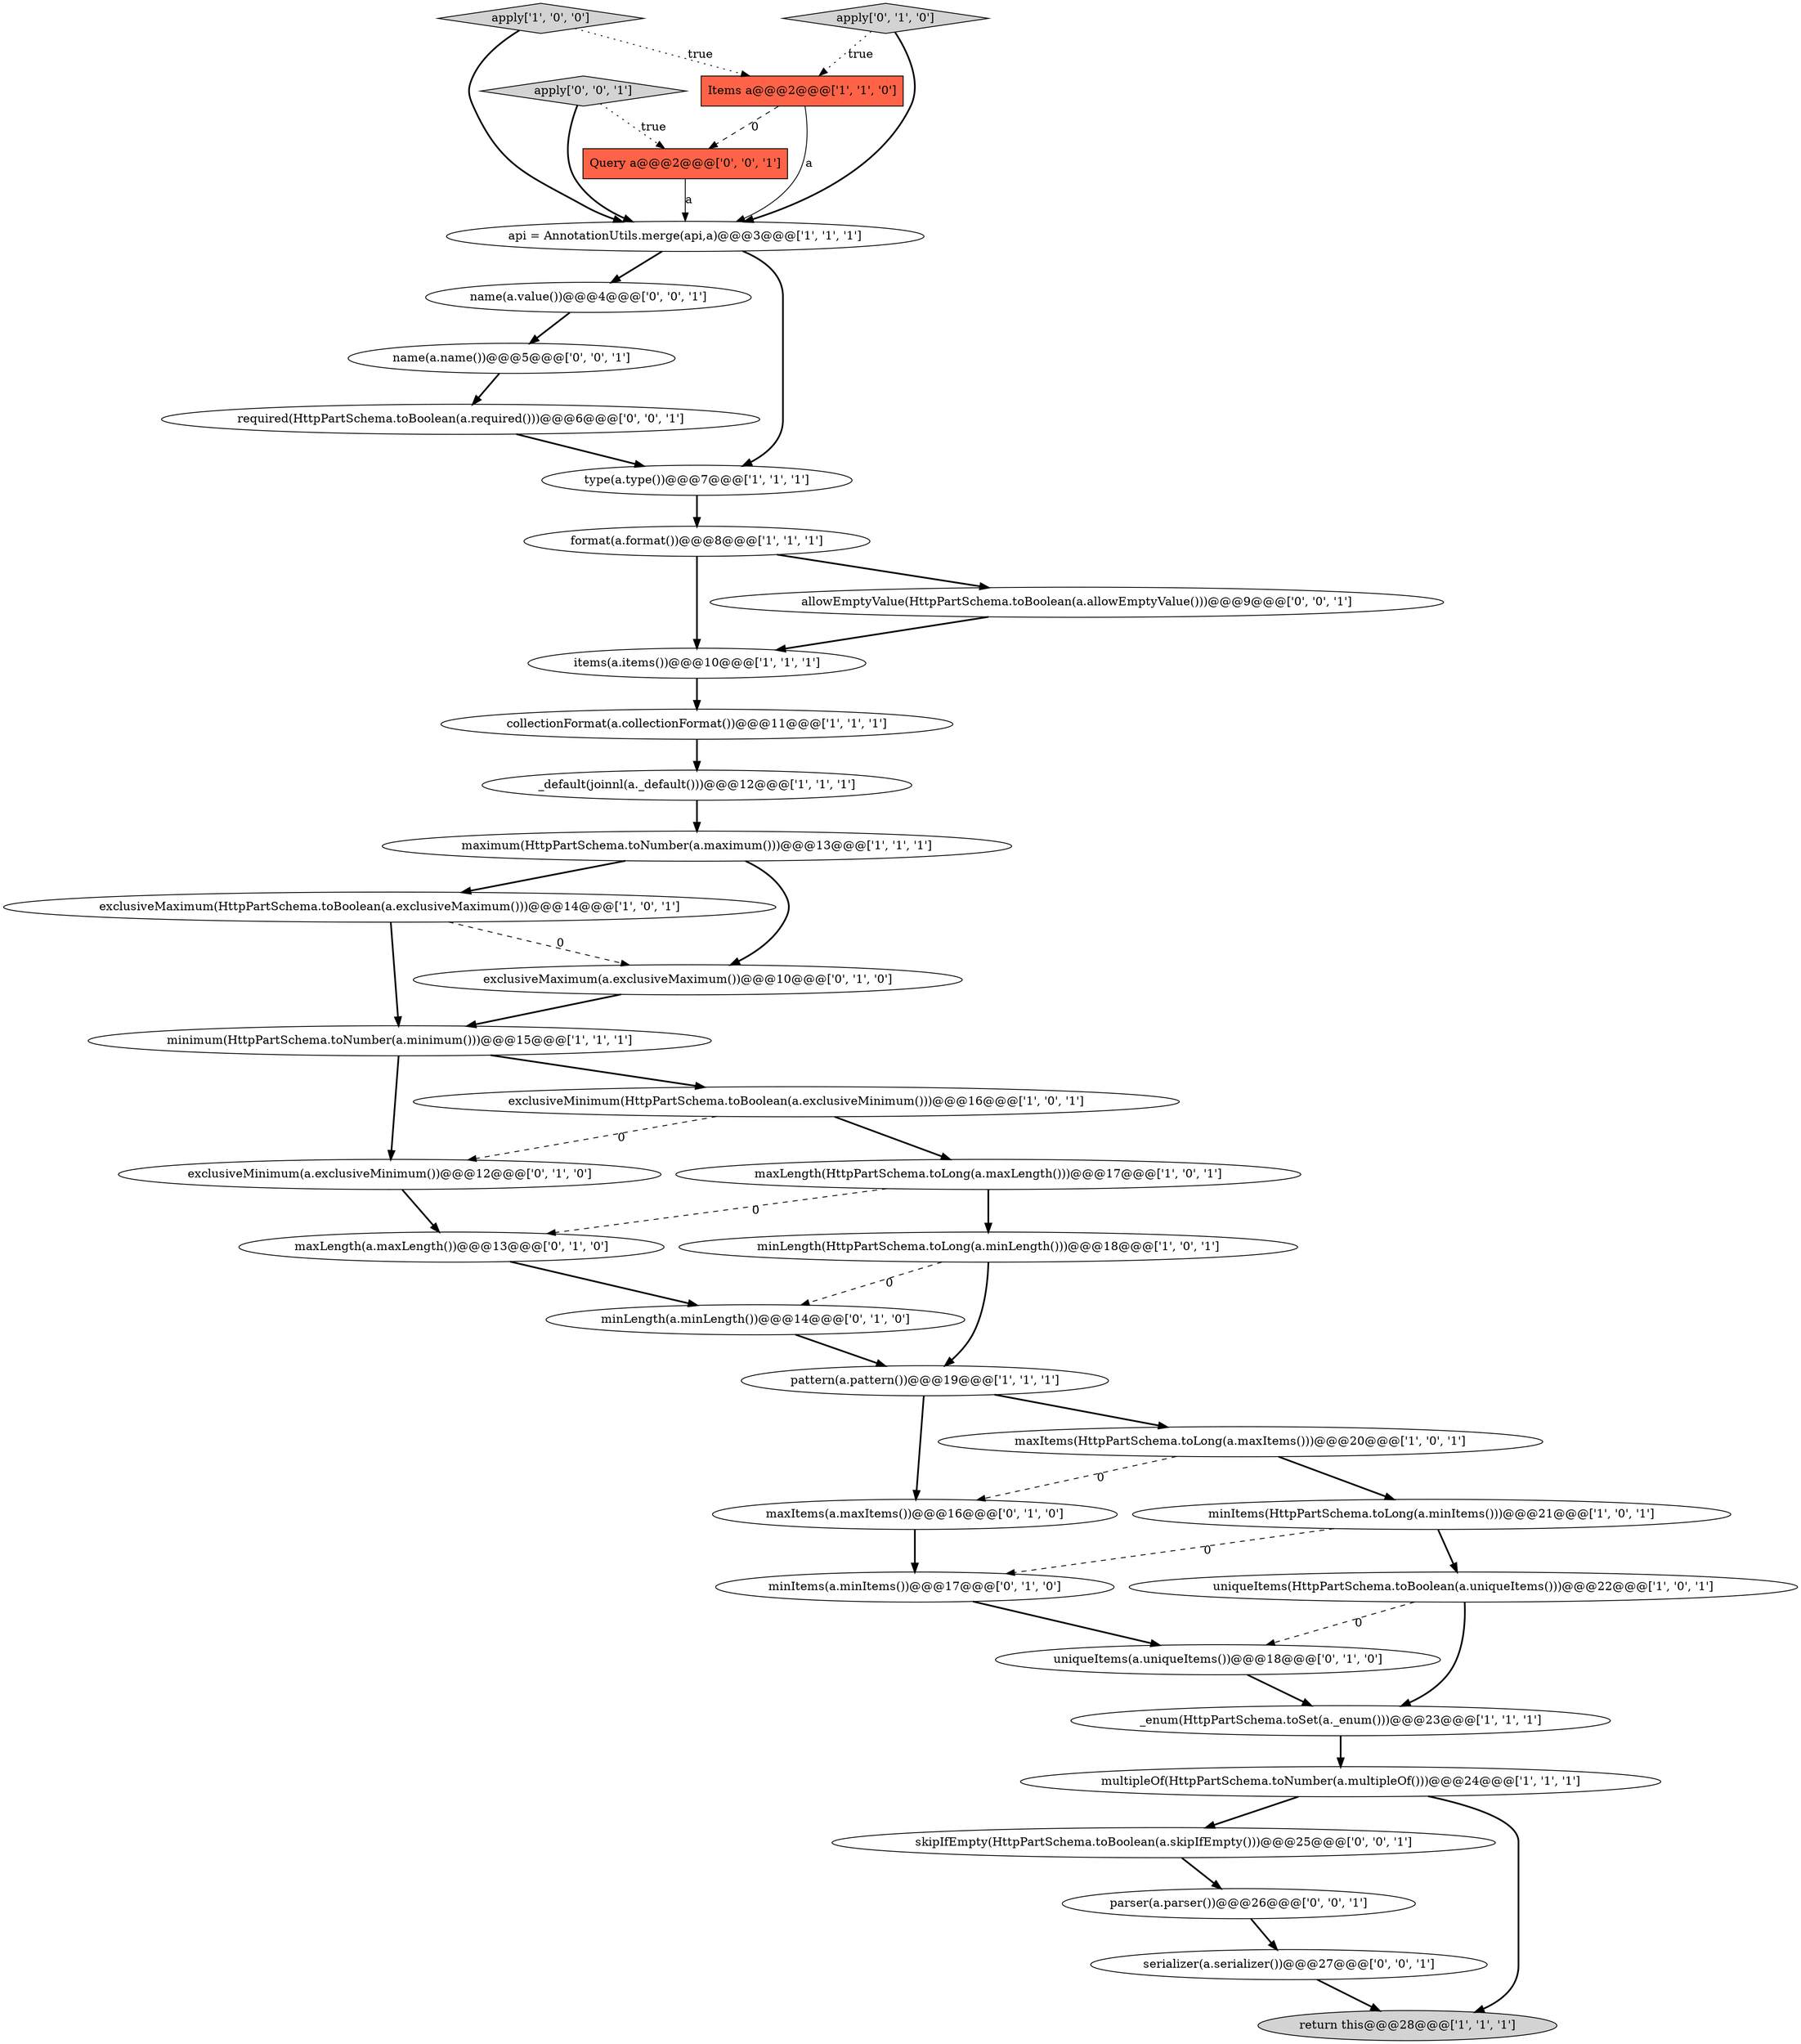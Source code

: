digraph {
2 [style = filled, label = "maximum(HttpPartSchema.toNumber(a.maximum()))@@@13@@@['1', '1', '1']", fillcolor = white, shape = ellipse image = "AAA0AAABBB1BBB"];
1 [style = filled, label = "minimum(HttpPartSchema.toNumber(a.minimum()))@@@15@@@['1', '1', '1']", fillcolor = white, shape = ellipse image = "AAA0AAABBB1BBB"];
33 [style = filled, label = "name(a.value())@@@4@@@['0', '0', '1']", fillcolor = white, shape = ellipse image = "AAA0AAABBB3BBB"];
25 [style = filled, label = "minLength(a.minLength())@@@14@@@['0', '1', '0']", fillcolor = white, shape = ellipse image = "AAA1AAABBB2BBB"];
29 [style = filled, label = "skipIfEmpty(HttpPartSchema.toBoolean(a.skipIfEmpty()))@@@25@@@['0', '0', '1']", fillcolor = white, shape = ellipse image = "AAA0AAABBB3BBB"];
18 [style = filled, label = "multipleOf(HttpPartSchema.toNumber(a.multipleOf()))@@@24@@@['1', '1', '1']", fillcolor = white, shape = ellipse image = "AAA0AAABBB1BBB"];
34 [style = filled, label = "apply['0', '0', '1']", fillcolor = lightgray, shape = diamond image = "AAA0AAABBB3BBB"];
28 [style = filled, label = "uniqueItems(a.uniqueItems())@@@18@@@['0', '1', '0']", fillcolor = white, shape = ellipse image = "AAA1AAABBB2BBB"];
16 [style = filled, label = "exclusiveMaximum(HttpPartSchema.toBoolean(a.exclusiveMaximum()))@@@14@@@['1', '0', '1']", fillcolor = white, shape = ellipse image = "AAA0AAABBB1BBB"];
36 [style = filled, label = "name(a.name())@@@5@@@['0', '0', '1']", fillcolor = white, shape = ellipse image = "AAA0AAABBB3BBB"];
9 [style = filled, label = "return this@@@28@@@['1', '1', '1']", fillcolor = lightgray, shape = ellipse image = "AAA0AAABBB1BBB"];
35 [style = filled, label = "required(HttpPartSchema.toBoolean(a.required()))@@@6@@@['0', '0', '1']", fillcolor = white, shape = ellipse image = "AAA0AAABBB3BBB"];
6 [style = filled, label = "apply['1', '0', '0']", fillcolor = lightgray, shape = diamond image = "AAA0AAABBB1BBB"];
26 [style = filled, label = "maxItems(a.maxItems())@@@16@@@['0', '1', '0']", fillcolor = white, shape = ellipse image = "AAA1AAABBB2BBB"];
4 [style = filled, label = "api = AnnotationUtils.merge(api,a)@@@3@@@['1', '1', '1']", fillcolor = white, shape = ellipse image = "AAA0AAABBB1BBB"];
3 [style = filled, label = "pattern(a.pattern())@@@19@@@['1', '1', '1']", fillcolor = white, shape = ellipse image = "AAA0AAABBB1BBB"];
0 [style = filled, label = "format(a.format())@@@8@@@['1', '1', '1']", fillcolor = white, shape = ellipse image = "AAA0AAABBB1BBB"];
11 [style = filled, label = "maxItems(HttpPartSchema.toLong(a.maxItems()))@@@20@@@['1', '0', '1']", fillcolor = white, shape = ellipse image = "AAA0AAABBB1BBB"];
13 [style = filled, label = "minItems(HttpPartSchema.toLong(a.minItems()))@@@21@@@['1', '0', '1']", fillcolor = white, shape = ellipse image = "AAA0AAABBB1BBB"];
27 [style = filled, label = "minItems(a.minItems())@@@17@@@['0', '1', '0']", fillcolor = white, shape = ellipse image = "AAA1AAABBB2BBB"];
20 [style = filled, label = "maxLength(HttpPartSchema.toLong(a.maxLength()))@@@17@@@['1', '0', '1']", fillcolor = white, shape = ellipse image = "AAA0AAABBB1BBB"];
7 [style = filled, label = "items(a.items())@@@10@@@['1', '1', '1']", fillcolor = white, shape = ellipse image = "AAA0AAABBB1BBB"];
14 [style = filled, label = "type(a.type())@@@7@@@['1', '1', '1']", fillcolor = white, shape = ellipse image = "AAA0AAABBB1BBB"];
19 [style = filled, label = "collectionFormat(a.collectionFormat())@@@11@@@['1', '1', '1']", fillcolor = white, shape = ellipse image = "AAA0AAABBB1BBB"];
32 [style = filled, label = "allowEmptyValue(HttpPartSchema.toBoolean(a.allowEmptyValue()))@@@9@@@['0', '0', '1']", fillcolor = white, shape = ellipse image = "AAA0AAABBB3BBB"];
8 [style = filled, label = "_enum(HttpPartSchema.toSet(a._enum()))@@@23@@@['1', '1', '1']", fillcolor = white, shape = ellipse image = "AAA0AAABBB1BBB"];
12 [style = filled, label = "Items a@@@2@@@['1', '1', '0']", fillcolor = tomato, shape = box image = "AAA0AAABBB1BBB"];
37 [style = filled, label = "Query a@@@2@@@['0', '0', '1']", fillcolor = tomato, shape = box image = "AAA0AAABBB3BBB"];
31 [style = filled, label = "serializer(a.serializer())@@@27@@@['0', '0', '1']", fillcolor = white, shape = ellipse image = "AAA0AAABBB3BBB"];
23 [style = filled, label = "maxLength(a.maxLength())@@@13@@@['0', '1', '0']", fillcolor = white, shape = ellipse image = "AAA1AAABBB2BBB"];
17 [style = filled, label = "_default(joinnl(a._default()))@@@12@@@['1', '1', '1']", fillcolor = white, shape = ellipse image = "AAA0AAABBB1BBB"];
22 [style = filled, label = "apply['0', '1', '0']", fillcolor = lightgray, shape = diamond image = "AAA0AAABBB2BBB"];
10 [style = filled, label = "minLength(HttpPartSchema.toLong(a.minLength()))@@@18@@@['1', '0', '1']", fillcolor = white, shape = ellipse image = "AAA0AAABBB1BBB"];
30 [style = filled, label = "parser(a.parser())@@@26@@@['0', '0', '1']", fillcolor = white, shape = ellipse image = "AAA0AAABBB3BBB"];
15 [style = filled, label = "uniqueItems(HttpPartSchema.toBoolean(a.uniqueItems()))@@@22@@@['1', '0', '1']", fillcolor = white, shape = ellipse image = "AAA0AAABBB1BBB"];
21 [style = filled, label = "exclusiveMinimum(a.exclusiveMinimum())@@@12@@@['0', '1', '0']", fillcolor = white, shape = ellipse image = "AAA1AAABBB2BBB"];
24 [style = filled, label = "exclusiveMaximum(a.exclusiveMaximum())@@@10@@@['0', '1', '0']", fillcolor = white, shape = ellipse image = "AAA1AAABBB2BBB"];
5 [style = filled, label = "exclusiveMinimum(HttpPartSchema.toBoolean(a.exclusiveMinimum()))@@@16@@@['1', '0', '1']", fillcolor = white, shape = ellipse image = "AAA0AAABBB1BBB"];
29->30 [style = bold, label=""];
13->15 [style = bold, label=""];
25->3 [style = bold, label=""];
3->11 [style = bold, label=""];
23->25 [style = bold, label=""];
12->37 [style = dashed, label="0"];
12->4 [style = solid, label="a"];
6->4 [style = bold, label=""];
20->10 [style = bold, label=""];
0->32 [style = bold, label=""];
11->26 [style = dashed, label="0"];
3->26 [style = bold, label=""];
27->28 [style = bold, label=""];
15->28 [style = dashed, label="0"];
31->9 [style = bold, label=""];
0->7 [style = bold, label=""];
10->25 [style = dashed, label="0"];
1->21 [style = bold, label=""];
20->23 [style = dashed, label="0"];
28->8 [style = bold, label=""];
14->0 [style = bold, label=""];
26->27 [style = bold, label=""];
37->4 [style = solid, label="a"];
10->3 [style = bold, label=""];
24->1 [style = bold, label=""];
30->31 [style = bold, label=""];
8->18 [style = bold, label=""];
34->4 [style = bold, label=""];
18->9 [style = bold, label=""];
16->1 [style = bold, label=""];
13->27 [style = dashed, label="0"];
19->17 [style = bold, label=""];
4->33 [style = bold, label=""];
5->20 [style = bold, label=""];
22->4 [style = bold, label=""];
11->13 [style = bold, label=""];
5->21 [style = dashed, label="0"];
16->24 [style = dashed, label="0"];
34->37 [style = dotted, label="true"];
4->14 [style = bold, label=""];
2->24 [style = bold, label=""];
2->16 [style = bold, label=""];
32->7 [style = bold, label=""];
7->19 [style = bold, label=""];
6->12 [style = dotted, label="true"];
22->12 [style = dotted, label="true"];
21->23 [style = bold, label=""];
15->8 [style = bold, label=""];
33->36 [style = bold, label=""];
36->35 [style = bold, label=""];
35->14 [style = bold, label=""];
18->29 [style = bold, label=""];
17->2 [style = bold, label=""];
1->5 [style = bold, label=""];
}
